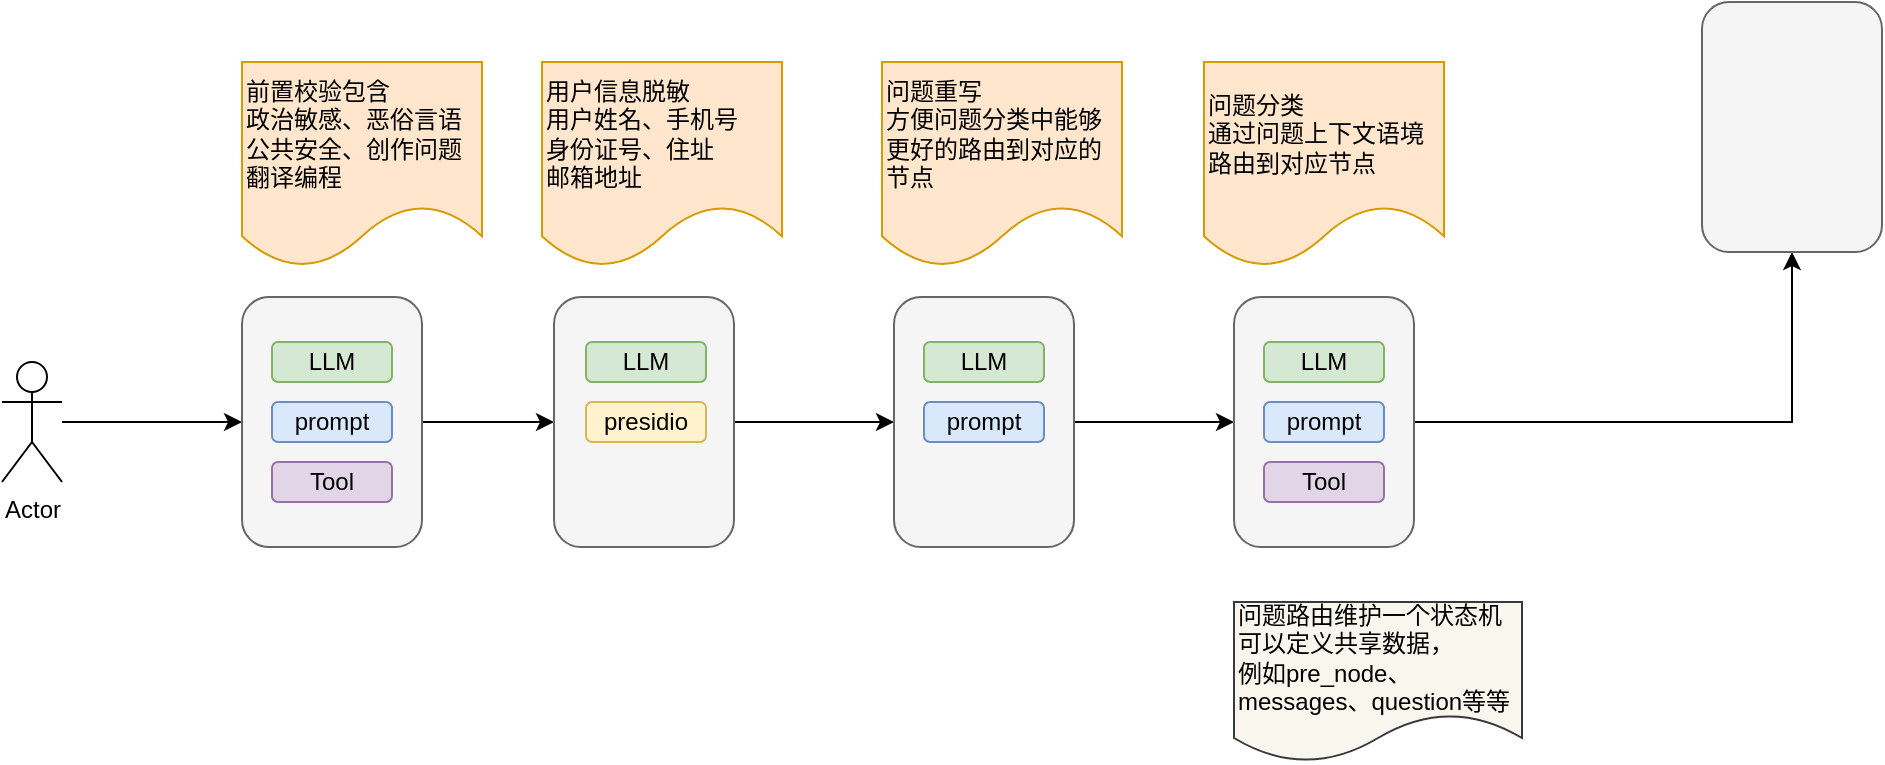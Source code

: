 <mxfile version="24.4.4" type="github">
  <diagram name="第 1 页" id="_38mFEE5ojreBYbbm_Ua">
    <mxGraphModel dx="1221" dy="1928" grid="1" gridSize="10" guides="1" tooltips="1" connect="1" arrows="1" fold="1" page="1" pageScale="1" pageWidth="827" pageHeight="1169" math="0" shadow="0">
      <root>
        <mxCell id="0" />
        <mxCell id="1" parent="0" />
        <mxCell id="6bFcxqfUecSagwhI-zjk-9" value="" style="edgeStyle=orthogonalEdgeStyle;rounded=0;orthogonalLoop=1;jettySize=auto;html=1;" edge="1" parent="1" source="6bFcxqfUecSagwhI-zjk-1" target="6bFcxqfUecSagwhI-zjk-8">
          <mxGeometry relative="1" as="geometry" />
        </mxCell>
        <mxCell id="6bFcxqfUecSagwhI-zjk-1" value="" style="rounded=1;whiteSpace=wrap;html=1;fillColor=#f5f5f5;fontColor=#333333;strokeColor=#666666;" vertex="1" parent="1">
          <mxGeometry x="130" y="117.5" width="90" height="125" as="geometry" />
        </mxCell>
        <mxCell id="6bFcxqfUecSagwhI-zjk-3" style="edgeStyle=orthogonalEdgeStyle;rounded=0;orthogonalLoop=1;jettySize=auto;html=1;" edge="1" parent="1" source="6bFcxqfUecSagwhI-zjk-2" target="6bFcxqfUecSagwhI-zjk-1">
          <mxGeometry relative="1" as="geometry" />
        </mxCell>
        <mxCell id="6bFcxqfUecSagwhI-zjk-2" value="Actor" style="shape=umlActor;verticalLabelPosition=bottom;verticalAlign=top;html=1;" vertex="1" parent="1">
          <mxGeometry x="10" y="150" width="30" height="60" as="geometry" />
        </mxCell>
        <mxCell id="6bFcxqfUecSagwhI-zjk-5" value="&lt;span style=&quot;&quot;&gt;前置校验包含&lt;/span&gt;&lt;div style=&quot;&quot;&gt;政治敏感、&lt;span style=&quot;background-color: initial;&quot;&gt;恶俗言语&lt;/span&gt;&lt;/div&gt;&lt;div style=&quot;&quot;&gt;公共安全、&lt;span style=&quot;background-color: initial;&quot;&gt;创作问题&lt;/span&gt;&lt;/div&gt;&lt;div style=&quot;&quot;&gt;翻译编程&lt;/div&gt;" style="shape=document;whiteSpace=wrap;html=1;boundedLbl=1;align=left;fillColor=#ffe6cc;strokeColor=#d79b00;" vertex="1" parent="1">
          <mxGeometry x="130" width="120" height="102.5" as="geometry" />
        </mxCell>
        <mxCell id="6bFcxqfUecSagwhI-zjk-6" value="LLM" style="rounded=1;whiteSpace=wrap;html=1;fillColor=#d5e8d4;strokeColor=#82b366;" vertex="1" parent="1">
          <mxGeometry x="145" y="140" width="60" height="20" as="geometry" />
        </mxCell>
        <mxCell id="6bFcxqfUecSagwhI-zjk-7" value="prompt" style="rounded=1;whiteSpace=wrap;html=1;fillColor=#dae8fc;strokeColor=#6c8ebf;" vertex="1" parent="1">
          <mxGeometry x="145" y="170" width="60" height="20" as="geometry" />
        </mxCell>
        <mxCell id="6bFcxqfUecSagwhI-zjk-13" value="" style="edgeStyle=orthogonalEdgeStyle;rounded=0;orthogonalLoop=1;jettySize=auto;html=1;" edge="1" parent="1" source="6bFcxqfUecSagwhI-zjk-8" target="6bFcxqfUecSagwhI-zjk-12">
          <mxGeometry relative="1" as="geometry" />
        </mxCell>
        <mxCell id="6bFcxqfUecSagwhI-zjk-8" value="" style="rounded=1;whiteSpace=wrap;html=1;fillColor=#f5f5f5;fontColor=#333333;strokeColor=#666666;" vertex="1" parent="1">
          <mxGeometry x="286" y="117.5" width="90" height="125" as="geometry" />
        </mxCell>
        <mxCell id="6bFcxqfUecSagwhI-zjk-10" value="LLM" style="rounded=1;whiteSpace=wrap;html=1;fillColor=#d5e8d4;strokeColor=#82b366;" vertex="1" parent="1">
          <mxGeometry x="302" y="140" width="60" height="20" as="geometry" />
        </mxCell>
        <mxCell id="6bFcxqfUecSagwhI-zjk-11" value="用户信息脱敏&lt;br&gt;&lt;div style=&quot;&quot;&gt;用户姓名、手机号&lt;/div&gt;&lt;div style=&quot;&quot;&gt;身份证号、住址&lt;/div&gt;&lt;div style=&quot;&quot;&gt;邮箱地址&lt;/div&gt;" style="shape=document;whiteSpace=wrap;html=1;boundedLbl=1;align=left;fillColor=#ffe6cc;strokeColor=#d79b00;" vertex="1" parent="1">
          <mxGeometry x="280" width="120" height="102.5" as="geometry" />
        </mxCell>
        <mxCell id="6bFcxqfUecSagwhI-zjk-19" value="" style="edgeStyle=orthogonalEdgeStyle;rounded=0;orthogonalLoop=1;jettySize=auto;html=1;" edge="1" parent="1" source="6bFcxqfUecSagwhI-zjk-12" target="6bFcxqfUecSagwhI-zjk-18">
          <mxGeometry relative="1" as="geometry" />
        </mxCell>
        <mxCell id="6bFcxqfUecSagwhI-zjk-12" value="" style="rounded=1;whiteSpace=wrap;html=1;fillColor=#f5f5f5;fontColor=#333333;strokeColor=#666666;" vertex="1" parent="1">
          <mxGeometry x="456" y="117.5" width="90" height="125" as="geometry" />
        </mxCell>
        <mxCell id="6bFcxqfUecSagwhI-zjk-14" value="问题重写&lt;div&gt;方便问题分类中能够更好的路由到对应的节点&lt;/div&gt;" style="shape=document;whiteSpace=wrap;html=1;boundedLbl=1;align=left;fillColor=#ffe6cc;strokeColor=#d79b00;" vertex="1" parent="1">
          <mxGeometry x="450" width="120" height="102.5" as="geometry" />
        </mxCell>
        <mxCell id="6bFcxqfUecSagwhI-zjk-15" value="LLM" style="rounded=1;whiteSpace=wrap;html=1;fillColor=#d5e8d4;strokeColor=#82b366;" vertex="1" parent="1">
          <mxGeometry x="471" y="140" width="60" height="20" as="geometry" />
        </mxCell>
        <mxCell id="6bFcxqfUecSagwhI-zjk-17" value="presidio" style="rounded=1;whiteSpace=wrap;html=1;fillColor=#fff2cc;strokeColor=#d6b656;" vertex="1" parent="1">
          <mxGeometry x="302" y="170" width="60" height="20" as="geometry" />
        </mxCell>
        <mxCell id="6bFcxqfUecSagwhI-zjk-30" value="" style="edgeStyle=orthogonalEdgeStyle;rounded=0;orthogonalLoop=1;jettySize=auto;html=1;flowAnimation=0;shadow=0;strokeColor=default;" edge="1" parent="1" source="6bFcxqfUecSagwhI-zjk-18" target="6bFcxqfUecSagwhI-zjk-29">
          <mxGeometry relative="1" as="geometry" />
        </mxCell>
        <mxCell id="6bFcxqfUecSagwhI-zjk-18" value="" style="rounded=1;whiteSpace=wrap;html=1;fillColor=#f5f5f5;fontColor=#333333;strokeColor=#666666;" vertex="1" parent="1">
          <mxGeometry x="626" y="117.5" width="90" height="125" as="geometry" />
        </mxCell>
        <mxCell id="6bFcxqfUecSagwhI-zjk-20" value="&lt;div&gt;问题分类&lt;/div&gt;&lt;div&gt;通过问题上下文语境路由到对应节点&lt;/div&gt;" style="shape=document;whiteSpace=wrap;html=1;boundedLbl=1;align=left;fillColor=#ffe6cc;strokeColor=#d79b00;" vertex="1" parent="1">
          <mxGeometry x="611" width="120" height="102.5" as="geometry" />
        </mxCell>
        <mxCell id="6bFcxqfUecSagwhI-zjk-21" value="prompt" style="rounded=1;whiteSpace=wrap;html=1;fillColor=#dae8fc;strokeColor=#6c8ebf;" vertex="1" parent="1">
          <mxGeometry x="471" y="170" width="60" height="20" as="geometry" />
        </mxCell>
        <mxCell id="6bFcxqfUecSagwhI-zjk-22" value="Tool" style="rounded=1;whiteSpace=wrap;html=1;fillColor=#e1d5e7;strokeColor=#9673a6;" vertex="1" parent="1">
          <mxGeometry x="145" y="200" width="60" height="20" as="geometry" />
        </mxCell>
        <mxCell id="6bFcxqfUecSagwhI-zjk-24" value="LLM" style="rounded=1;whiteSpace=wrap;html=1;fillColor=#d5e8d4;strokeColor=#82b366;" vertex="1" parent="1">
          <mxGeometry x="641" y="140" width="60" height="20" as="geometry" />
        </mxCell>
        <mxCell id="6bFcxqfUecSagwhI-zjk-25" value="prompt" style="rounded=1;whiteSpace=wrap;html=1;fillColor=#dae8fc;strokeColor=#6c8ebf;" vertex="1" parent="1">
          <mxGeometry x="641" y="170" width="60" height="20" as="geometry" />
        </mxCell>
        <mxCell id="6bFcxqfUecSagwhI-zjk-26" value="Tool" style="rounded=1;whiteSpace=wrap;html=1;fillColor=#e1d5e7;strokeColor=#9673a6;" vertex="1" parent="1">
          <mxGeometry x="641" y="200" width="60" height="20" as="geometry" />
        </mxCell>
        <mxCell id="6bFcxqfUecSagwhI-zjk-28" value="问题路由维护一个状态机&lt;div&gt;可&lt;span style=&quot;background-color: initial;&quot;&gt;以定义共享数据，&lt;/span&gt;&lt;div&gt;&lt;div&gt;例如pre_node、messages、question等等&lt;/div&gt;&lt;/div&gt;&lt;/div&gt;" style="shape=document;whiteSpace=wrap;html=1;boundedLbl=1;align=left;fillColor=#f9f7ed;strokeColor=#36393d;" vertex="1" parent="1">
          <mxGeometry x="626" y="270" width="144" height="80" as="geometry" />
        </mxCell>
        <mxCell id="6bFcxqfUecSagwhI-zjk-29" value="" style="rounded=1;whiteSpace=wrap;html=1;fillColor=#f5f5f5;fontColor=#333333;strokeColor=#666666;" vertex="1" parent="1">
          <mxGeometry x="860" y="-30" width="90" height="125" as="geometry" />
        </mxCell>
      </root>
    </mxGraphModel>
  </diagram>
</mxfile>
